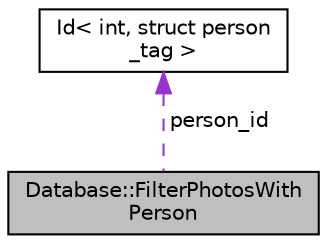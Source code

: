 digraph "Database::FilterPhotosWithPerson"
{
 // LATEX_PDF_SIZE
  edge [fontname="Helvetica",fontsize="10",labelfontname="Helvetica",labelfontsize="10"];
  node [fontname="Helvetica",fontsize="10",shape=record];
  Node1 [label="Database::FilterPhotosWith\lPerson",height=0.2,width=0.4,color="black", fillcolor="grey75", style="filled", fontcolor="black",tooltip=" "];
  Node2 -> Node1 [dir="back",color="darkorchid3",fontsize="10",style="dashed",label=" person_id" ,fontname="Helvetica"];
  Node2 [label="Id\< int, struct person\l_tag \>",height=0.2,width=0.4,color="black", fillcolor="white", style="filled",URL="$class_id.html",tooltip=" "];
}
